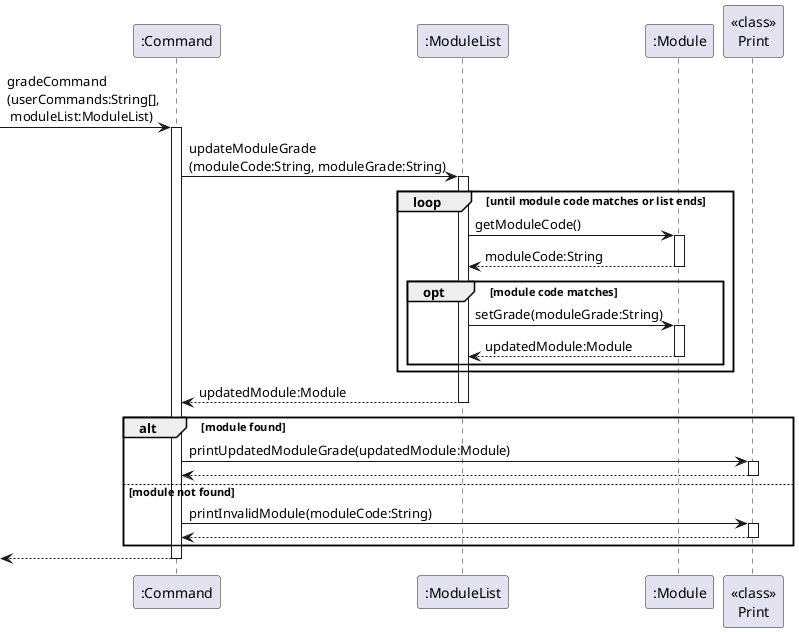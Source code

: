 @startuml

participant ":Command" as Command
participant ":ModuleList" as ML
participant ":Module" as Mod
participant "<<class>>\nPrint" as Print

[->Command : gradeCommand\n(userCommands:String[],\n moduleList:ModuleList)
activate Command
Command->ML : updateModuleGrade\n(moduleCode:String, moduleGrade:String)

activate ML
loop until module code matches or list ends
    ML -> Mod : getModuleCode()
    activate Mod
    Mod --> ML : moduleCode:String
    deactivate Mod
    opt module code matches
    ML -> Mod : setGrade(moduleGrade:String)
    activate Mod
    Mod --> ML : updatedModule:Module
    deactivate Mod
    end
end
ML --> Command : updatedModule:Module
deactivate ML

alt module found
    Command -> Print : printUpdatedModuleGrade(updatedModule:Module)
    activate Print
    Print --> Command
    deactivate Print
else module not found
    Command -> Print : printInvalidModule(moduleCode:String)
    activate Print
    Print --> Command
    deactivate Print
end

Command-->[
deactivate Command

@enduml